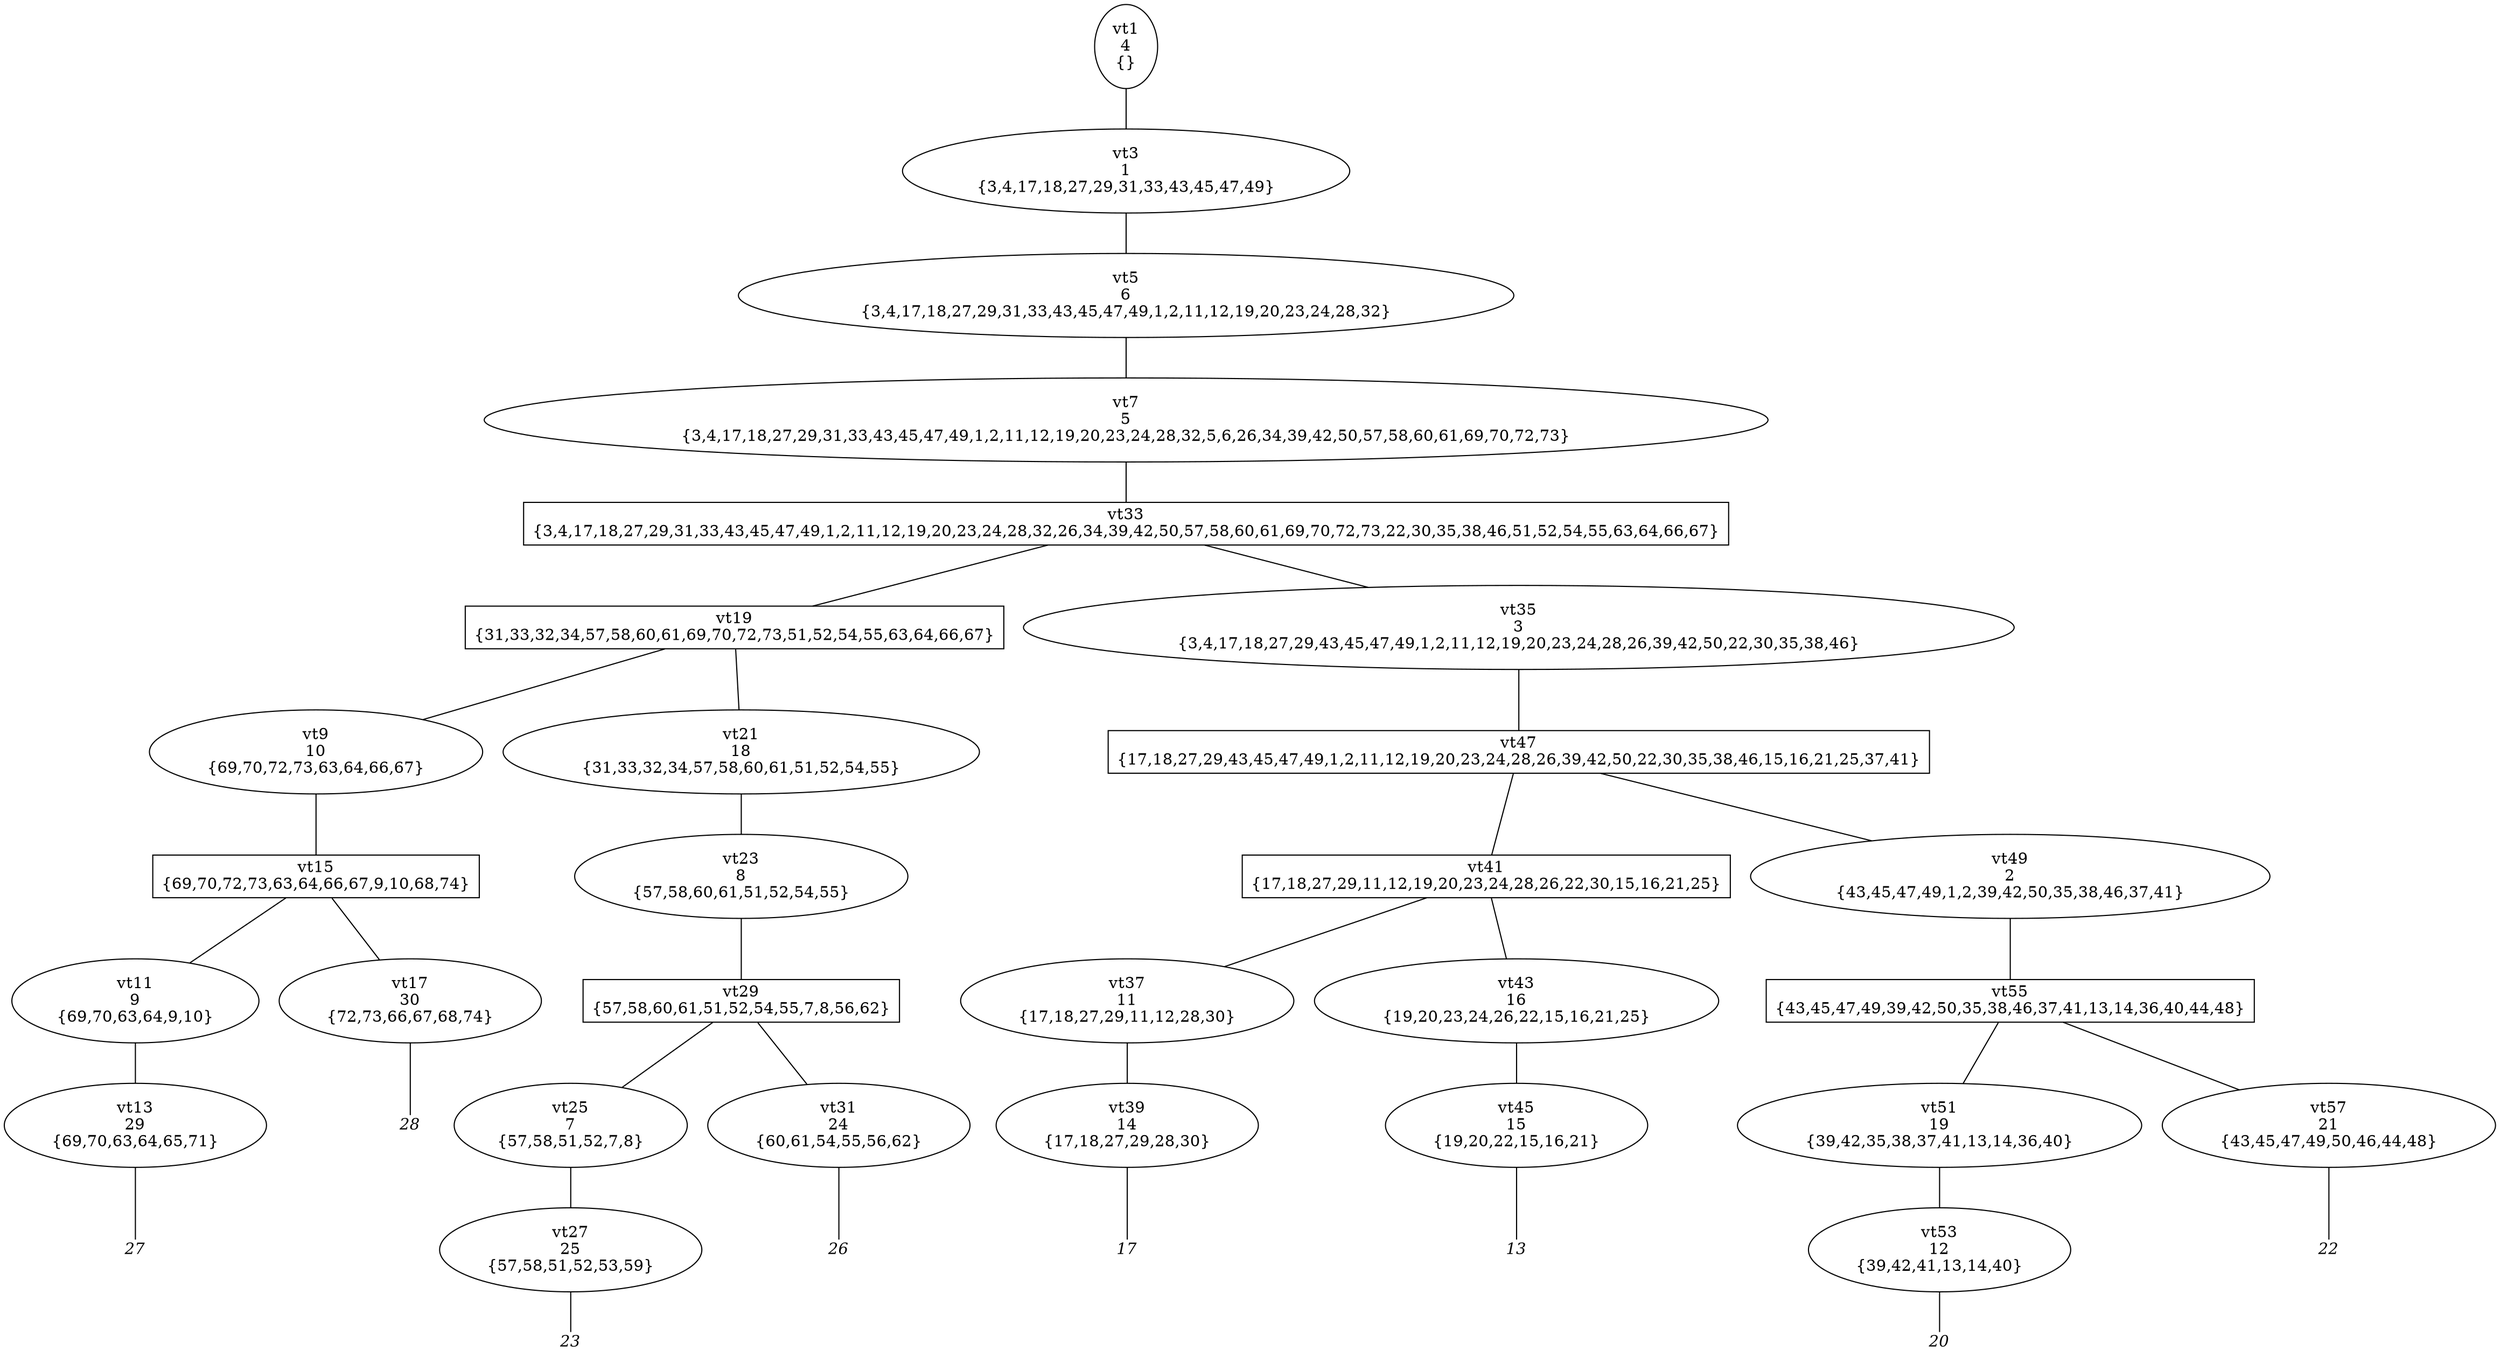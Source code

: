 
digraph vtree {

overlap=false

n1 [label="vt1
4
{}",shape="ellipse"]; 
n3 [label="vt3
1
{3,4,17,18,27,29,31,33,43,45,47,49}",shape="ellipse"]; 
n5 [label="vt5
6
{3,4,17,18,27,29,31,33,43,45,47,49,1,2,11,12,19,20,23,24,28,32}",shape="ellipse"]; 
n7 [label="vt7
5
{3,4,17,18,27,29,31,33,43,45,47,49,1,2,11,12,19,20,23,24,28,32,5,6,26,34,39,42,50,57,58,60,61,69,70,72,73}",shape="ellipse"]; 
n33 [label="vt33
{3,4,17,18,27,29,31,33,43,45,47,49,1,2,11,12,19,20,23,24,28,32,26,34,39,42,50,57,58,60,61,69,70,72,73,22,30,35,38,46,51,52,54,55,63,64,66,67}",shape="box"]; 
n19 [label="vt19
{31,33,32,34,57,58,60,61,69,70,72,73,51,52,54,55,63,64,66,67}",shape="box"]; 
n9 [label="vt9
10
{69,70,72,73,63,64,66,67}",shape="ellipse"]; 
n15 [label="vt15
{69,70,72,73,63,64,66,67,9,10,68,74}",shape="box"]; 
n11 [label="vt11
9
{69,70,63,64,9,10}",shape="ellipse"]; 
n13 [label="vt13
29
{69,70,63,64,65,71}",shape="ellipse"]; 
n14 [label="27",fontname="Times-Italic",fontsize=14,shape=plaintext,fixedsize=true,width=.25,height=.25]; 
n17 [label="vt17
30
{72,73,66,67,68,74}",shape="ellipse"]; 
n18 [label="28",fontname="Times-Italic",fontsize=14,shape=plaintext,fixedsize=true,width=.25,height=.25]; 
n21 [label="vt21
18
{31,33,32,34,57,58,60,61,51,52,54,55}",shape="ellipse"]; 
n23 [label="vt23
8
{57,58,60,61,51,52,54,55}",shape="ellipse"]; 
n29 [label="vt29
{57,58,60,61,51,52,54,55,7,8,56,62}",shape="box"]; 
n25 [label="vt25
7
{57,58,51,52,7,8}",shape="ellipse"]; 
n27 [label="vt27
25
{57,58,51,52,53,59}",shape="ellipse"]; 
n28 [label="23",fontname="Times-Italic",fontsize=14,shape=plaintext,fixedsize=true,width=.25,height=.25]; 
n31 [label="vt31
24
{60,61,54,55,56,62}",shape="ellipse"]; 
n32 [label="26",fontname="Times-Italic",fontsize=14,shape=plaintext,fixedsize=true,width=.25,height=.25]; 
n35 [label="vt35
3
{3,4,17,18,27,29,43,45,47,49,1,2,11,12,19,20,23,24,28,26,39,42,50,22,30,35,38,46}",shape="ellipse"]; 
n47 [label="vt47
{17,18,27,29,43,45,47,49,1,2,11,12,19,20,23,24,28,26,39,42,50,22,30,35,38,46,15,16,21,25,37,41}",shape="box"]; 
n41 [label="vt41
{17,18,27,29,11,12,19,20,23,24,28,26,22,30,15,16,21,25}",shape="box"]; 
n37 [label="vt37
11
{17,18,27,29,11,12,28,30}",shape="ellipse"]; 
n39 [label="vt39
14
{17,18,27,29,28,30}",shape="ellipse"]; 
n40 [label="17",fontname="Times-Italic",fontsize=14,shape=plaintext,fixedsize=true,width=.25,height=.25]; 
n43 [label="vt43
16
{19,20,23,24,26,22,15,16,21,25}",shape="ellipse"]; 
n45 [label="vt45
15
{19,20,22,15,16,21}",shape="ellipse"]; 
n46 [label="13",fontname="Times-Italic",fontsize=14,shape=plaintext,fixedsize=true,width=.25,height=.25]; 
n49 [label="vt49
2
{43,45,47,49,1,2,39,42,50,35,38,46,37,41}",shape="ellipse"]; 
n55 [label="vt55
{43,45,47,49,39,42,50,35,38,46,37,41,13,14,36,40,44,48}",shape="box"]; 
n51 [label="vt51
19
{39,42,35,38,37,41,13,14,36,40}",shape="ellipse"]; 
n53 [label="vt53
12
{39,42,41,13,14,40}",shape="ellipse"]; 
n54 [label="20",fontname="Times-Italic",fontsize=14,shape=plaintext,fixedsize=true,width=.25,height=.25]; 
n57 [label="vt57
21
{43,45,47,49,50,46,44,48}",shape="ellipse"]; 
n58 [label="22",fontname="Times-Italic",fontsize=14,shape=plaintext,fixedsize=true,width=.25,height=.25]; 
n1->n3 [arrowhead=none];
n3->n5 [arrowhead=none];
n5->n7 [arrowhead=none];
n7->n33 [arrowhead=none];
n33->n19 [arrowhead=none];
n19->n9 [arrowhead=none];
n9->n15 [arrowhead=none];
n15->n11 [arrowhead=none];
n11->n13 [arrowhead=none];
n13->n14 [arrowhead=none];
n15->n17 [arrowhead=none];
n17->n18 [arrowhead=none];
n19->n21 [arrowhead=none];
n21->n23 [arrowhead=none];
n23->n29 [arrowhead=none];
n29->n25 [arrowhead=none];
n25->n27 [arrowhead=none];
n27->n28 [arrowhead=none];
n29->n31 [arrowhead=none];
n31->n32 [arrowhead=none];
n33->n35 [arrowhead=none];
n35->n47 [arrowhead=none];
n47->n41 [arrowhead=none];
n41->n37 [arrowhead=none];
n37->n39 [arrowhead=none];
n39->n40 [arrowhead=none];
n41->n43 [arrowhead=none];
n43->n45 [arrowhead=none];
n45->n46 [arrowhead=none];
n47->n49 [arrowhead=none];
n49->n55 [arrowhead=none];
n55->n51 [arrowhead=none];
n51->n53 [arrowhead=none];
n53->n54 [arrowhead=none];
n55->n57 [arrowhead=none];
n57->n58 [arrowhead=none];


}